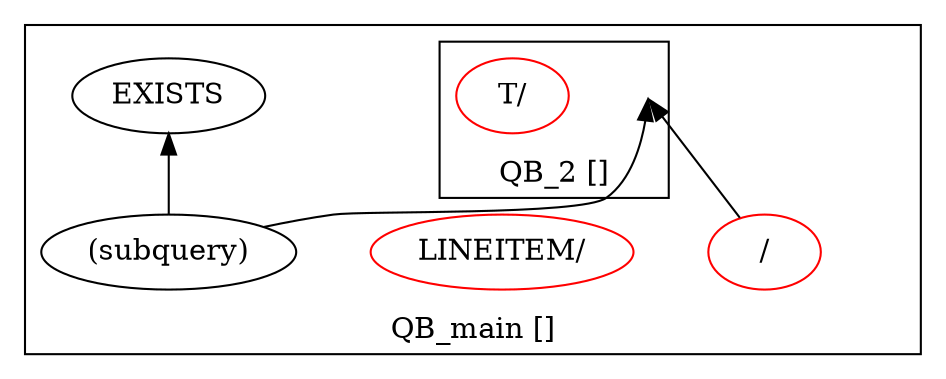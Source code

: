 digraph example1 {
    rankdir=BT;
    nodesep=0.5;
    ordering="in";
  subgraph cluster_QB_main {
    label = "QB_main []";
    "QB_main_pt"[shape=point, color=white];
    "QUN_3"[label="/", color=red]
    "QUN_3" -> "QB_2_pt";
  subgraph cluster_QB_2 {
    label = "QB_2 []";
    "QB_2_pt"[shape=point, color=white];
    "QUN_1"[label="T/", color=red]
}
    "QUN_0"[label="LINEITEM/", color=red]
    exprnode0x7faaa3042818[label="EXISTS"];
    exprnode0x7faaa30040d8 -> exprnode0x7faaa3042818;
    exprnode0x7faaa30040d8[label="(subquery)"];
    exprnode0x7faaa30040d8 -> "QB_2_pt";
}
}
